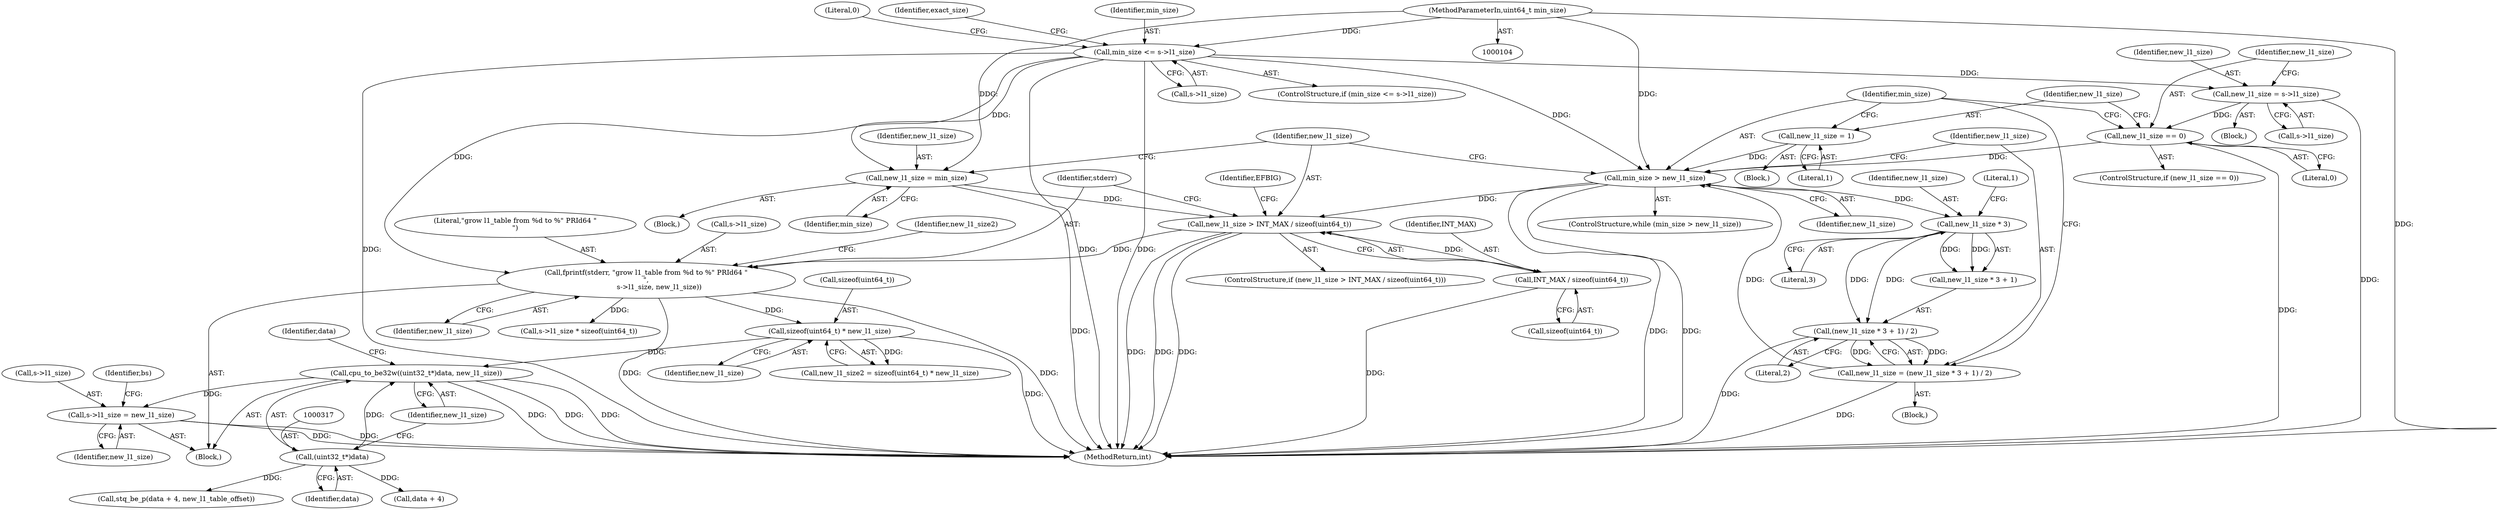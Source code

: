 digraph "0_qemu_cab60de930684c33f67d4e32c7509b567f8c445b@pointer" {
"1000367" [label="(Call,s->l1_size = new_l1_size)"];
"1000315" [label="(Call,cpu_to_be32w((uint32_t*)data, new_l1_size))"];
"1000316" [label="(Call,(uint32_t*)data)"];
"1000187" [label="(Call,sizeof(uint64_t) * new_l1_size)"];
"1000178" [label="(Call,fprintf(stderr, \"grow l1_table from %d to %\" PRId64 \"\n\",\n            s->l1_size, new_l1_size))"];
"1000125" [label="(Call,min_size <= s->l1_size)"];
"1000106" [label="(MethodParameterIn,uint64_t min_size)"];
"1000168" [label="(Call,new_l1_size > INT_MAX / sizeof(uint64_t))"];
"1000135" [label="(Call,new_l1_size = min_size)"];
"1000154" [label="(Call,min_size > new_l1_size)"];
"1000158" [label="(Call,new_l1_size = (new_l1_size * 3 + 1) / 2)"];
"1000160" [label="(Call,(new_l1_size * 3 + 1) / 2)"];
"1000162" [label="(Call,new_l1_size * 3)"];
"1000150" [label="(Call,new_l1_size = 1)"];
"1000146" [label="(Call,new_l1_size == 0)"];
"1000140" [label="(Call,new_l1_size = s->l1_size)"];
"1000170" [label="(Call,INT_MAX / sizeof(uint64_t))"];
"1000185" [label="(Call,new_l1_size2 = sizeof(uint64_t) * new_l1_size)"];
"1000160" [label="(Call,(new_l1_size * 3 + 1) / 2)"];
"1000166" [label="(Literal,2)"];
"1000135" [label="(Call,new_l1_size = min_size)"];
"1000157" [label="(Block,)"];
"1000150" [label="(Call,new_l1_size = 1)"];
"1000373" [label="(Identifier,bs)"];
"1000156" [label="(Identifier,new_l1_size)"];
"1000158" [label="(Call,new_l1_size = (new_l1_size * 3 + 1) / 2)"];
"1000146" [label="(Call,new_l1_size == 0)"];
"1000163" [label="(Identifier,new_l1_size)"];
"1000371" [label="(Identifier,new_l1_size)"];
"1000187" [label="(Call,sizeof(uint64_t) * new_l1_size)"];
"1000392" [label="(MethodReturn,int)"];
"1000161" [label="(Call,new_l1_size * 3 + 1)"];
"1000142" [label="(Call,s->l1_size)"];
"1000320" [label="(Call,stq_be_p(data + 4, new_l1_table_offset))"];
"1000315" [label="(Call,cpu_to_be32w((uint32_t*)data, new_l1_size))"];
"1000127" [label="(Call,s->l1_size)"];
"1000155" [label="(Identifier,min_size)"];
"1000162" [label="(Call,new_l1_size * 3)"];
"1000177" [label="(Identifier,EFBIG)"];
"1000108" [label="(Block,)"];
"1000169" [label="(Identifier,new_l1_size)"];
"1000179" [label="(Identifier,stderr)"];
"1000148" [label="(Literal,0)"];
"1000136" [label="(Identifier,new_l1_size)"];
"1000125" [label="(Call,min_size <= s->l1_size)"];
"1000170" [label="(Call,INT_MAX / sizeof(uint64_t))"];
"1000165" [label="(Literal,1)"];
"1000168" [label="(Call,new_l1_size > INT_MAX / sizeof(uint64_t))"];
"1000140" [label="(Call,new_l1_size = s->l1_size)"];
"1000188" [label="(Call,sizeof(uint64_t))"];
"1000367" [label="(Call,s->l1_size = new_l1_size)"];
"1000181" [label="(Call,s->l1_size)"];
"1000154" [label="(Call,min_size > new_l1_size)"];
"1000167" [label="(ControlStructure,if (new_l1_size > INT_MAX / sizeof(uint64_t)))"];
"1000322" [label="(Identifier,data)"];
"1000134" [label="(Block,)"];
"1000159" [label="(Identifier,new_l1_size)"];
"1000131" [label="(Literal,0)"];
"1000318" [label="(Identifier,data)"];
"1000149" [label="(Block,)"];
"1000133" [label="(Identifier,exact_size)"];
"1000164" [label="(Literal,3)"];
"1000184" [label="(Identifier,new_l1_size)"];
"1000190" [label="(Identifier,new_l1_size)"];
"1000178" [label="(Call,fprintf(stderr, \"grow l1_table from %d to %\" PRId64 \"\n\",\n            s->l1_size, new_l1_size))"];
"1000172" [label="(Call,sizeof(uint64_t))"];
"1000141" [label="(Identifier,new_l1_size)"];
"1000186" [label="(Identifier,new_l1_size2)"];
"1000153" [label="(ControlStructure,while (min_size > new_l1_size))"];
"1000151" [label="(Identifier,new_l1_size)"];
"1000147" [label="(Identifier,new_l1_size)"];
"1000126" [label="(Identifier,min_size)"];
"1000180" [label="(Literal,\"grow l1_table from %d to %\" PRId64 \"\n\")"];
"1000145" [label="(ControlStructure,if (new_l1_size == 0))"];
"1000316" [label="(Call,(uint32_t*)data)"];
"1000321" [label="(Call,data + 4)"];
"1000319" [label="(Identifier,new_l1_size)"];
"1000152" [label="(Literal,1)"];
"1000139" [label="(Block,)"];
"1000106" [label="(MethodParameterIn,uint64_t min_size)"];
"1000137" [label="(Identifier,min_size)"];
"1000171" [label="(Identifier,INT_MAX)"];
"1000368" [label="(Call,s->l1_size)"];
"1000124" [label="(ControlStructure,if (min_size <= s->l1_size))"];
"1000202" [label="(Call,s->l1_size * sizeof(uint64_t))"];
"1000367" -> "1000108"  [label="AST: "];
"1000367" -> "1000371"  [label="CFG: "];
"1000368" -> "1000367"  [label="AST: "];
"1000371" -> "1000367"  [label="AST: "];
"1000373" -> "1000367"  [label="CFG: "];
"1000367" -> "1000392"  [label="DDG: "];
"1000367" -> "1000392"  [label="DDG: "];
"1000315" -> "1000367"  [label="DDG: "];
"1000315" -> "1000108"  [label="AST: "];
"1000315" -> "1000319"  [label="CFG: "];
"1000316" -> "1000315"  [label="AST: "];
"1000319" -> "1000315"  [label="AST: "];
"1000322" -> "1000315"  [label="CFG: "];
"1000315" -> "1000392"  [label="DDG: "];
"1000315" -> "1000392"  [label="DDG: "];
"1000315" -> "1000392"  [label="DDG: "];
"1000316" -> "1000315"  [label="DDG: "];
"1000187" -> "1000315"  [label="DDG: "];
"1000316" -> "1000318"  [label="CFG: "];
"1000317" -> "1000316"  [label="AST: "];
"1000318" -> "1000316"  [label="AST: "];
"1000319" -> "1000316"  [label="CFG: "];
"1000316" -> "1000320"  [label="DDG: "];
"1000316" -> "1000321"  [label="DDG: "];
"1000187" -> "1000185"  [label="AST: "];
"1000187" -> "1000190"  [label="CFG: "];
"1000188" -> "1000187"  [label="AST: "];
"1000190" -> "1000187"  [label="AST: "];
"1000185" -> "1000187"  [label="CFG: "];
"1000187" -> "1000392"  [label="DDG: "];
"1000187" -> "1000185"  [label="DDG: "];
"1000178" -> "1000187"  [label="DDG: "];
"1000178" -> "1000108"  [label="AST: "];
"1000178" -> "1000184"  [label="CFG: "];
"1000179" -> "1000178"  [label="AST: "];
"1000180" -> "1000178"  [label="AST: "];
"1000181" -> "1000178"  [label="AST: "];
"1000184" -> "1000178"  [label="AST: "];
"1000186" -> "1000178"  [label="CFG: "];
"1000178" -> "1000392"  [label="DDG: "];
"1000178" -> "1000392"  [label="DDG: "];
"1000125" -> "1000178"  [label="DDG: "];
"1000168" -> "1000178"  [label="DDG: "];
"1000178" -> "1000202"  [label="DDG: "];
"1000125" -> "1000124"  [label="AST: "];
"1000125" -> "1000127"  [label="CFG: "];
"1000126" -> "1000125"  [label="AST: "];
"1000127" -> "1000125"  [label="AST: "];
"1000131" -> "1000125"  [label="CFG: "];
"1000133" -> "1000125"  [label="CFG: "];
"1000125" -> "1000392"  [label="DDG: "];
"1000125" -> "1000392"  [label="DDG: "];
"1000125" -> "1000392"  [label="DDG: "];
"1000106" -> "1000125"  [label="DDG: "];
"1000125" -> "1000135"  [label="DDG: "];
"1000125" -> "1000140"  [label="DDG: "];
"1000125" -> "1000154"  [label="DDG: "];
"1000106" -> "1000104"  [label="AST: "];
"1000106" -> "1000392"  [label="DDG: "];
"1000106" -> "1000135"  [label="DDG: "];
"1000106" -> "1000154"  [label="DDG: "];
"1000168" -> "1000167"  [label="AST: "];
"1000168" -> "1000170"  [label="CFG: "];
"1000169" -> "1000168"  [label="AST: "];
"1000170" -> "1000168"  [label="AST: "];
"1000177" -> "1000168"  [label="CFG: "];
"1000179" -> "1000168"  [label="CFG: "];
"1000168" -> "1000392"  [label="DDG: "];
"1000168" -> "1000392"  [label="DDG: "];
"1000168" -> "1000392"  [label="DDG: "];
"1000135" -> "1000168"  [label="DDG: "];
"1000154" -> "1000168"  [label="DDG: "];
"1000170" -> "1000168"  [label="DDG: "];
"1000135" -> "1000134"  [label="AST: "];
"1000135" -> "1000137"  [label="CFG: "];
"1000136" -> "1000135"  [label="AST: "];
"1000137" -> "1000135"  [label="AST: "];
"1000169" -> "1000135"  [label="CFG: "];
"1000135" -> "1000392"  [label="DDG: "];
"1000154" -> "1000153"  [label="AST: "];
"1000154" -> "1000156"  [label="CFG: "];
"1000155" -> "1000154"  [label="AST: "];
"1000156" -> "1000154"  [label="AST: "];
"1000159" -> "1000154"  [label="CFG: "];
"1000169" -> "1000154"  [label="CFG: "];
"1000154" -> "1000392"  [label="DDG: "];
"1000154" -> "1000392"  [label="DDG: "];
"1000158" -> "1000154"  [label="DDG: "];
"1000150" -> "1000154"  [label="DDG: "];
"1000146" -> "1000154"  [label="DDG: "];
"1000154" -> "1000162"  [label="DDG: "];
"1000158" -> "1000157"  [label="AST: "];
"1000158" -> "1000160"  [label="CFG: "];
"1000159" -> "1000158"  [label="AST: "];
"1000160" -> "1000158"  [label="AST: "];
"1000155" -> "1000158"  [label="CFG: "];
"1000158" -> "1000392"  [label="DDG: "];
"1000160" -> "1000158"  [label="DDG: "];
"1000160" -> "1000158"  [label="DDG: "];
"1000160" -> "1000166"  [label="CFG: "];
"1000161" -> "1000160"  [label="AST: "];
"1000166" -> "1000160"  [label="AST: "];
"1000160" -> "1000392"  [label="DDG: "];
"1000162" -> "1000160"  [label="DDG: "];
"1000162" -> "1000160"  [label="DDG: "];
"1000162" -> "1000161"  [label="AST: "];
"1000162" -> "1000164"  [label="CFG: "];
"1000163" -> "1000162"  [label="AST: "];
"1000164" -> "1000162"  [label="AST: "];
"1000165" -> "1000162"  [label="CFG: "];
"1000162" -> "1000161"  [label="DDG: "];
"1000162" -> "1000161"  [label="DDG: "];
"1000150" -> "1000149"  [label="AST: "];
"1000150" -> "1000152"  [label="CFG: "];
"1000151" -> "1000150"  [label="AST: "];
"1000152" -> "1000150"  [label="AST: "];
"1000155" -> "1000150"  [label="CFG: "];
"1000146" -> "1000145"  [label="AST: "];
"1000146" -> "1000148"  [label="CFG: "];
"1000147" -> "1000146"  [label="AST: "];
"1000148" -> "1000146"  [label="AST: "];
"1000151" -> "1000146"  [label="CFG: "];
"1000155" -> "1000146"  [label="CFG: "];
"1000146" -> "1000392"  [label="DDG: "];
"1000140" -> "1000146"  [label="DDG: "];
"1000140" -> "1000139"  [label="AST: "];
"1000140" -> "1000142"  [label="CFG: "];
"1000141" -> "1000140"  [label="AST: "];
"1000142" -> "1000140"  [label="AST: "];
"1000147" -> "1000140"  [label="CFG: "];
"1000140" -> "1000392"  [label="DDG: "];
"1000170" -> "1000172"  [label="CFG: "];
"1000171" -> "1000170"  [label="AST: "];
"1000172" -> "1000170"  [label="AST: "];
"1000170" -> "1000392"  [label="DDG: "];
}
